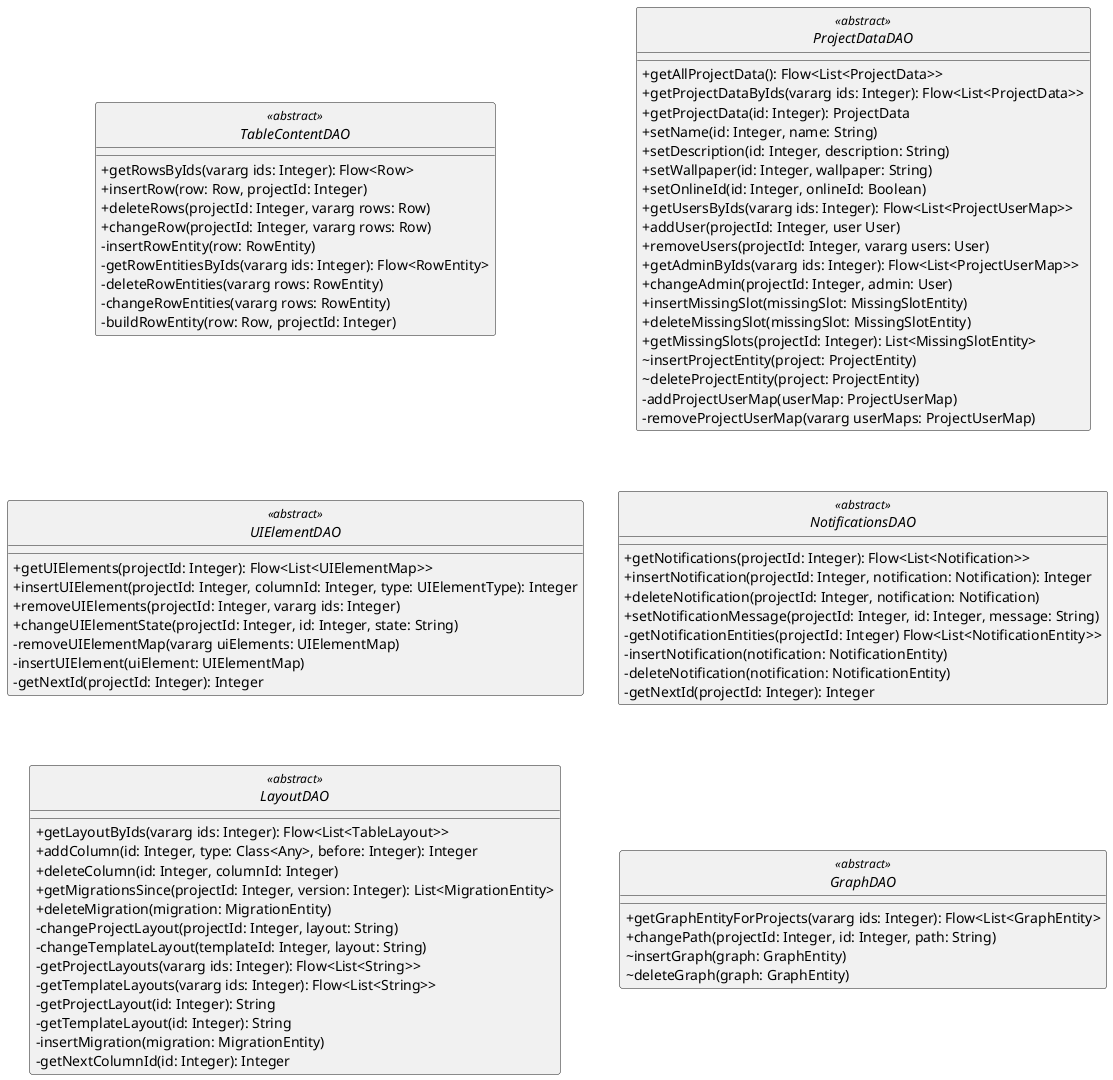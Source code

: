 @startuml


skinparam monochrome true
skinparam shadowing false
skinparam genericDisplay old
skinparam classAttributeIconSize 0
hide circle

abstract class TableContentDAO <<abstract>> {
        +getRowsByIds(vararg ids: Integer): Flow<Row>
        +insertRow(row: Row, projectId: Integer)
        +deleteRows(projectId: Integer, vararg rows: Row)
        +changeRow(projectId: Integer, vararg rows: Row)
        '@Insert
        -insertRowEntity(row: RowEntity)
        '@Query("SELECT * FROM row WHERE projectId IN (:ids)")
        -getRowEntitiesByIds(vararg ids: Integer): Flow<RowEntity>
        '@Delete
        -deleteRowEntities(vararg rows: RowEntity)
        '@Update
        -changeRowEntities(vararg rows: RowEntity)
        -buildRowEntity(row: Row, projectId: Integer)
    }

    abstract class ProjectDataDAO <<abstract>> {
        '@Query("SELECT id, name, description, wallpaper, onlineId FROM project")
        +getAllProjectData(): Flow<List<ProjectData>>
        '@Query("SELECT id, name, description, wallpaper, onlineId
        '        FROM   project
        '        WHERE  id IN (:ids)")
        +getProjectDataByIds(vararg ids: Integer): Flow<List<ProjectData>>
        '@Query("SELECT id, name, description, wallpaper, onlineId
        '        FROM   project
        '        WHERE  id = :id)
        +getProjectData(id: Integer): ProjectData
        '@Query("UPDATE project SET name = :name WHERE id = :id")
        +setName(id: Integer, name: String)
        '@Query("UPDATE project SET description = :description WHERE id = :id")
        +setDescription(id: Integer, description: String)
        '@Query("UPDATE project SET wallpaper = :wallpaper WHERE id = :id")
        +setWallpaper(id: Integer, wallpaper: String)
        '@Query("UPDATE project SET onlineId = :onlineId WHERE id = :id")
        +setOnlineId(id: Integer, onlineId: Boolean)
        '@Query("SELECT * FROM user WHERE projectId IN (:ids)")
        +getUsersByIds(vararg ids: Integer): Flow<List<ProjectUserMap>>
        +addUser(projectId: Integer, user User)
        +removeUsers(projectId: Integer, vararg users: User)
        '@Query("SELECT id AS projectId, admin AS user FROM project WHERE id IN (:ids)")
        +getAdminByIds(vararg ids: Integer): Flow<List<ProjectUserMap>>
        '@Query("UPDATE project SET admin = :admin WHERE id = :projectId")
        +changeAdmin(projectId: Integer, admin: User)
        '@Insert
        +insertMissingSlot(missingSlot: MissingSlotEntity)
        '@Delete
        +deleteMissingSlot(missingSlot: MissingSlotEntity)
        '@Query("SELECT * FROM missingSlot WHERE projectId = :projectId")
        +getMissingSlots(projectId: Integer): List<MissingSlotEntity>
        '@Insert
        ~insertProjectEntity(project: ProjectEntity)
        '@Delete
        ~deleteProjectEntity(project: ProjectEntity)
        '@Insert
        -addProjectUserMap(userMap: ProjectUserMap)
        '@Delete
        -removeProjectUserMap(vararg userMaps: ProjectUserMap)
    }

'    abstract class SettingsDAO <<abstract>> {
'        +getProjectSettings(projectId: Integer): Flow<List<Pair<String, String>>>
'        +getGraphSettings(graphId: Integer): Flow<List<Pair<String, String>>>
'        +changeProjectSetting(projectId: Integer, key: String, value: String)
'        +changeGraphSetting(graphId: Integer, key: String, value: String)
'        +createProjectSetting(projectId: Integer, key: String, value: String)
'        +createGraphSetting(graphId: Integer, key: String, value: String)
'        +deleteProjectSetting(projectId: Integer, key: String, value: String)
'        +deleteGraphSetting(graphId: Integer, key: String, value: String)
'        '@Query("SELECT name, value FROM projectSetting WHERE projectId = :projectId")
'        -getProjectSettingsEntity(projectId: Integer): Flow<List<ProjectSettingEntity>>
'        '@Query("SELECT name, value FROM graphSetting WHERE graphId = :graphId")
'        -getGraphSettingsEntity(graphId: Integer): Flow<List<GraphSettingEntity>>
'        '@Update
'        -changeProjectSettingEntity(setting: ProjectSettingEntity)
'        '@Update
'        -changeGraphSettingEntity(setting: GraphSettingEntity)
'        '@Insert
'        -createProjectSettingEntity(setting: ProjectSettingEntity)
'        '@Insert
'        -createGraphSettingEntity(setting: GraphSettingEntity)
'        '@Delete
'        -deleteProjectSettingEntity(setting: ProjectSettingEntity)
'        '@Delete
'        -deleteGraphSettingEntity(setting: GraphSettingEntity
'    }

    abstract class LayoutDAO <<abstract>> {
        +getLayoutByIds(vararg ids: Integer): Flow<List<TableLayout>>
        +addColumn(id: Integer, type: Class<Any>, before: Integer): Integer
        +deleteColumn(id: Integer, columnId: Integer)
        '@Query("SELECT * FROM migration WHERE projectId = :projectId AND version > :version")
        +getMigrationsSince(projectId: Integer, version: Integer): List<MigrationEntity>
        '@Delete
        +deleteMigration(migration: MigrationEntity)
        '@Query("UPDATE project SET layout = :layout WHERE id = :projectId")
        -changeProjectLayout(projectId: Integer, layout: String)
        '@Query("UPDATE projectTemplate SET layout = :layout WHERE id = :templateId")
        -changeTemplateLayout(templateId: Integer, layout: String)
        '@Query("SELECT layout FROM project WHERE id IN (:ids)")
        -getProjectLayouts(vararg ids: Integer): Flow<List<String>>
        '@Query("SELECT layout FROM projectTemplate WHERE id IN (:ids)")
        -getTemplateLayouts(vararg ids: Integer): Flow<List<String>>
        '@Query("SELECT layout FROM project WHERE id = :id")
        -getProjectLayout(id: Integer): String
        '@Query("SELECT layout FROM projectTemplate WHERE id = :id")
        -getTemplateLayout(id: Integer): String
        '@Insert
        -insertMigration(migration: MigrationEntity)
        -getNextColumnId(id: Integer): Integer
    }

    abstract class GraphDAO <<abstract>> {
        '@Query("SELECT id, projectId, type, path FROM graph WHERE projectId IN (:ids)")
        +getGraphEntityForProjects(vararg ids: Integer): Flow<List<GraphEntity>
        '@Query("UPDATE graph SET path = :path WHERE projectId = :projectId AND id = :id")
        +changePath(projectId: Integer, id: Integer, path: String)
        '@Insert
        ~insertGraph(graph: GraphEntity)
        '@Delete
        ~deleteGraph(graph: GraphEntity)
    }

    abstract class UIElementDAO <<abstract>> {
        '@Query("SELECT * FROM uiElement
        '        WHERE projectId = :projectId
        +getUIElements(projectId: Integer): Flow<List<UIElementMap>>
        +insertUIElement(projectId: Integer, columnId: Integer, type: UIElementType): Integer
        +removeUIElements(projectId: Integer, vararg ids: Integer)
        '@Query("UPDATE uiElement
        '        SET state = :state
        '        WHERE projectId = :projectID AND id = :id")
        +changeUIElementState(projectId: Integer, id: Integer, state: String)
        '@Delete
        -removeUIElementMap(vararg uiElements: UIElementMap)
        '@Insert
        -insertUIElement(uiElement: UIElementMap)
        -getNextId(projectId: Integer): Integer
    }

    abstract class NotificationsDAO <<abstract>> {
        +getNotifications(projectId: Integer): Flow<List<Notification>>
        +insertNotification(projectId: Integer, notification: Notification): Integer
        +deleteNotification(projectId: Integer, notification: Notification)
        '@Query("UPDATE notification SET message = :message
        '        WHERE projectId = :projectId AND id = :id")
        +setNotificationMessage(projectId: Integer, id: Integer, message: String)
        '@Query("SELECT * FROM notification WHERE projectId = :projectId")
        -getNotificationEntities(projectId: Integer) Flow<List<NotificationEntity>>
        '@Insert
        -insertNotification(notification: NotificationEntity)
        '@Delete
        -deleteNotification(notification: NotificationEntity)
        -getNextId(projectId: Integer): Integer
    }

'    abstract class TemplateDAO <<abstract>> {
'        '@Query("SELECT * FROM projectTemplate")
'        +getAllProjectTemplateData(): Flow<List<ProjectTemplateEntity>>
'        '@Query("SELECT * FROM projectTemplate WHERE id in (:ids)")
'        +getProjectTemplateData(vararg ids: Integer): Flow<List<ProjectTemplateEntity>>
'        '@Query("SELECT * FROM projectTemplate WHERE createdBy = :creator")
'        +getProjectTemplateByCreator(creator: String): Flow<List<ProjectTemplateEntity>>
'        '@Query("UPDATE projectTemplate SET name = :name WHERE id = :id")
'        +setName(id: Integer, name: String)
'        '@Query("UPDATE projectTemplate SET description = :description WHERE id = :id")
'        +setDescription(id: Integer, description: String)
'        '@Query("UPDATE projectTemplate SET wallpaper = :wallpaper WHERE id = :id")
'        +setWallpaper(id: Integer, wallpaper: String)
'        '@Query("SELECT * FROM graphTemplate")
'        +getAllGraphTemplateData(): Flow<List<GraphTemplateEntity>>
'        '@Query("SELECT * FROM graphTemplate WHERE id in (:ids)")
'        +getGraphTemplateData(vararg ids: Integer): Flow<List<GraphTemplateEntity>>
'        '@Query("SELECT * FROM graphTemplate WHERE createdBy = :creator")
'        +getGraphTemplateByCreator(creator: String): Flow<List<GraphTemplateEntity>>
'        '@Query("UPDATE graphTemplate SET name = :name WHERE id = :id")
'        +setGraphTemplateName(id: Integer, name: String)
'        '@Query("UPDATE graphTemplate SET description = :description WHERE id = :id")
'        +setGraphTemplateDescription(id: Integer, description: String)
'        '@Insert
'        ~insertProjectTemplate(project: ProjectTemplateEntity)
'        '@Delete
'        ~deleteProjectTemplate(project: ProjectTemplateEntity)
'        '@Insert
'        ~insertGraphTemplate(graph: GraphTemplateEntity)
'        '@Delete
'        ~deleteGraphTemplate(graph: GraphTemplateEntity)
'    }

 '   ProjectDataDAO -[hidden]-> TableContentDAO
    TableContentDAO -[hidden]-> UIElementDAO
  UIElementDAO -[hidden]-> LayoutDAO
   ' TemplateDAO -[hidden]-> UIElementDAO
  '  SettingsDAO -[hidden]-> UIElementDAO
    ProjectDataDAO -[hidden]-> NotificationsDAO
    NotificationsDAO -[hidden]-> GraphDAO


@enduml